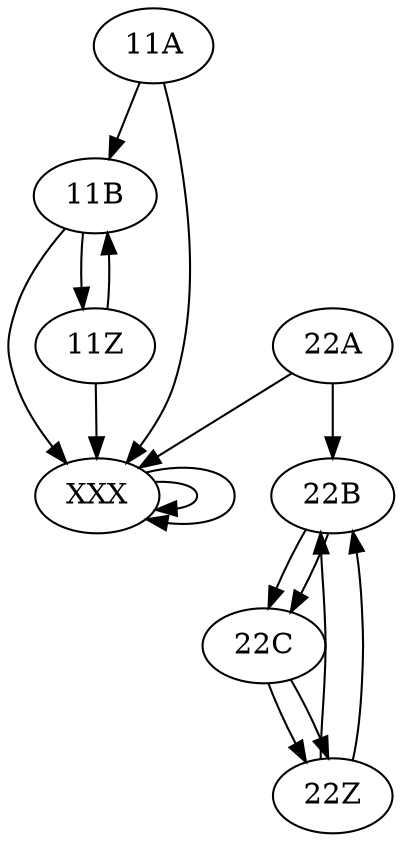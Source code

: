 digraph day8 {
  "11A" -> "11B"
  "11A" -> "XXX"
  "11B" -> "XXX"
  "11B" -> "11Z"
  "11Z" -> "11B"
  "11Z" -> "XXX"
  "22A" -> "22B"
  "22A" -> "XXX"
  "22B" -> "22C"
  "22B" -> "22C"
  "22C" -> "22Z"
  "22C" -> "22Z"
  "22Z" -> "22B"
  "22Z" -> "22B"
  "XXX" -> "XXX"
  "XXX" -> "XXX"
}
